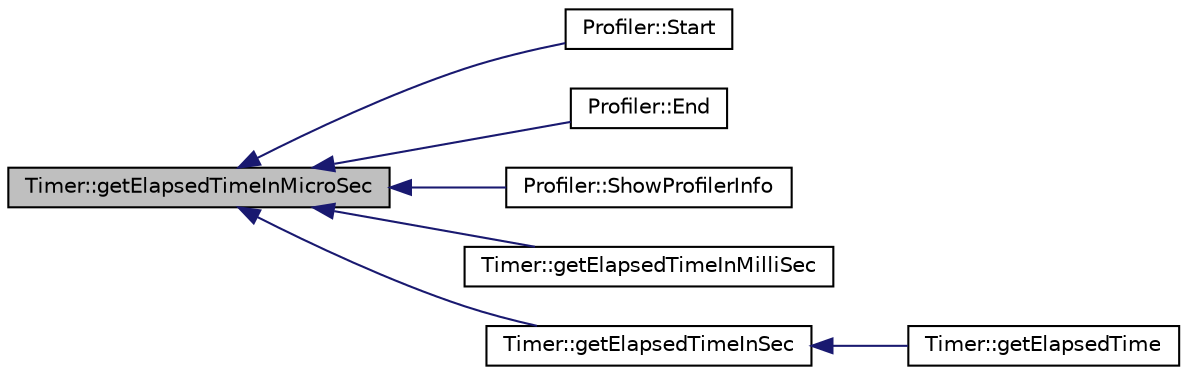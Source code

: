 digraph "Timer::getElapsedTimeInMicroSec"
{
  edge [fontname="Helvetica",fontsize="10",labelfontname="Helvetica",labelfontsize="10"];
  node [fontname="Helvetica",fontsize="10",shape=record];
  rankdir="LR";
  Node1 [label="Timer::getElapsedTimeInMicroSec",height=0.2,width=0.4,color="black", fillcolor="grey75", style="filled" fontcolor="black"];
  Node1 -> Node2 [dir="back",color="midnightblue",fontsize="10",style="solid",fontname="Helvetica"];
  Node2 [label="Profiler::Start",height=0.2,width=0.4,color="black", fillcolor="white", style="filled",URL="$class_profiler.html#a96cb38636adb15c04ac1c33034b42a51"];
  Node1 -> Node3 [dir="back",color="midnightblue",fontsize="10",style="solid",fontname="Helvetica"];
  Node3 [label="Profiler::End",height=0.2,width=0.4,color="black", fillcolor="white", style="filled",URL="$class_profiler.html#afbcfb1f9f36317c2e35563ebb8723475"];
  Node1 -> Node4 [dir="back",color="midnightblue",fontsize="10",style="solid",fontname="Helvetica"];
  Node4 [label="Profiler::ShowProfilerInfo",height=0.2,width=0.4,color="black", fillcolor="white", style="filled",URL="$class_profiler.html#ab6d8562d5f0757d5310ac0d358089dda"];
  Node1 -> Node5 [dir="back",color="midnightblue",fontsize="10",style="solid",fontname="Helvetica"];
  Node5 [label="Timer::getElapsedTimeInMilliSec",height=0.2,width=0.4,color="black", fillcolor="white", style="filled",URL="$class_timer.html#a71a44ab36290730bc49f8719546194fc"];
  Node1 -> Node6 [dir="back",color="midnightblue",fontsize="10",style="solid",fontname="Helvetica"];
  Node6 [label="Timer::getElapsedTimeInSec",height=0.2,width=0.4,color="black", fillcolor="white", style="filled",URL="$class_timer.html#ac05212f488db392f857660e28a402927"];
  Node6 -> Node7 [dir="back",color="midnightblue",fontsize="10",style="solid",fontname="Helvetica"];
  Node7 [label="Timer::getElapsedTime",height=0.2,width=0.4,color="black", fillcolor="white", style="filled",URL="$class_timer.html#a71aa716bd43676a5a340eeca5f41cece"];
}
